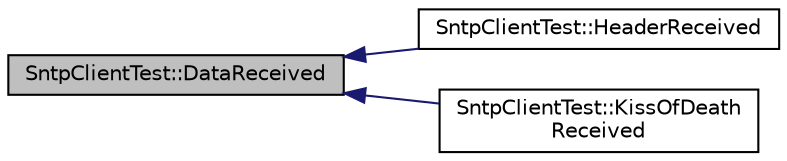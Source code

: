 digraph "SntpClientTest::DataReceived"
{
 // INTERACTIVE_SVG=YES
  edge [fontname="Helvetica",fontsize="10",labelfontname="Helvetica",labelfontsize="10"];
  node [fontname="Helvetica",fontsize="10",shape=record];
  rankdir="LR";
  Node23 [label="SntpClientTest::DataReceived",height=0.2,width=0.4,color="black", fillcolor="grey75", style="filled", fontcolor="black"];
  Node23 -> Node24 [dir="back",color="midnightblue",fontsize="10",style="solid",fontname="Helvetica"];
  Node24 [label="SntpClientTest::HeaderReceived",height=0.2,width=0.4,color="black", fillcolor="white", style="filled",URL="$d4/d49/class_sntp_client_test.html#ae5b96ec8250d772a1b1058c737d4e5d2"];
  Node23 -> Node25 [dir="back",color="midnightblue",fontsize="10",style="solid",fontname="Helvetica"];
  Node25 [label="SntpClientTest::KissOfDeath\lReceived",height=0.2,width=0.4,color="black", fillcolor="white", style="filled",URL="$d4/d49/class_sntp_client_test.html#a5a8608001ef1b68f9b8cc1c42943186f"];
}
